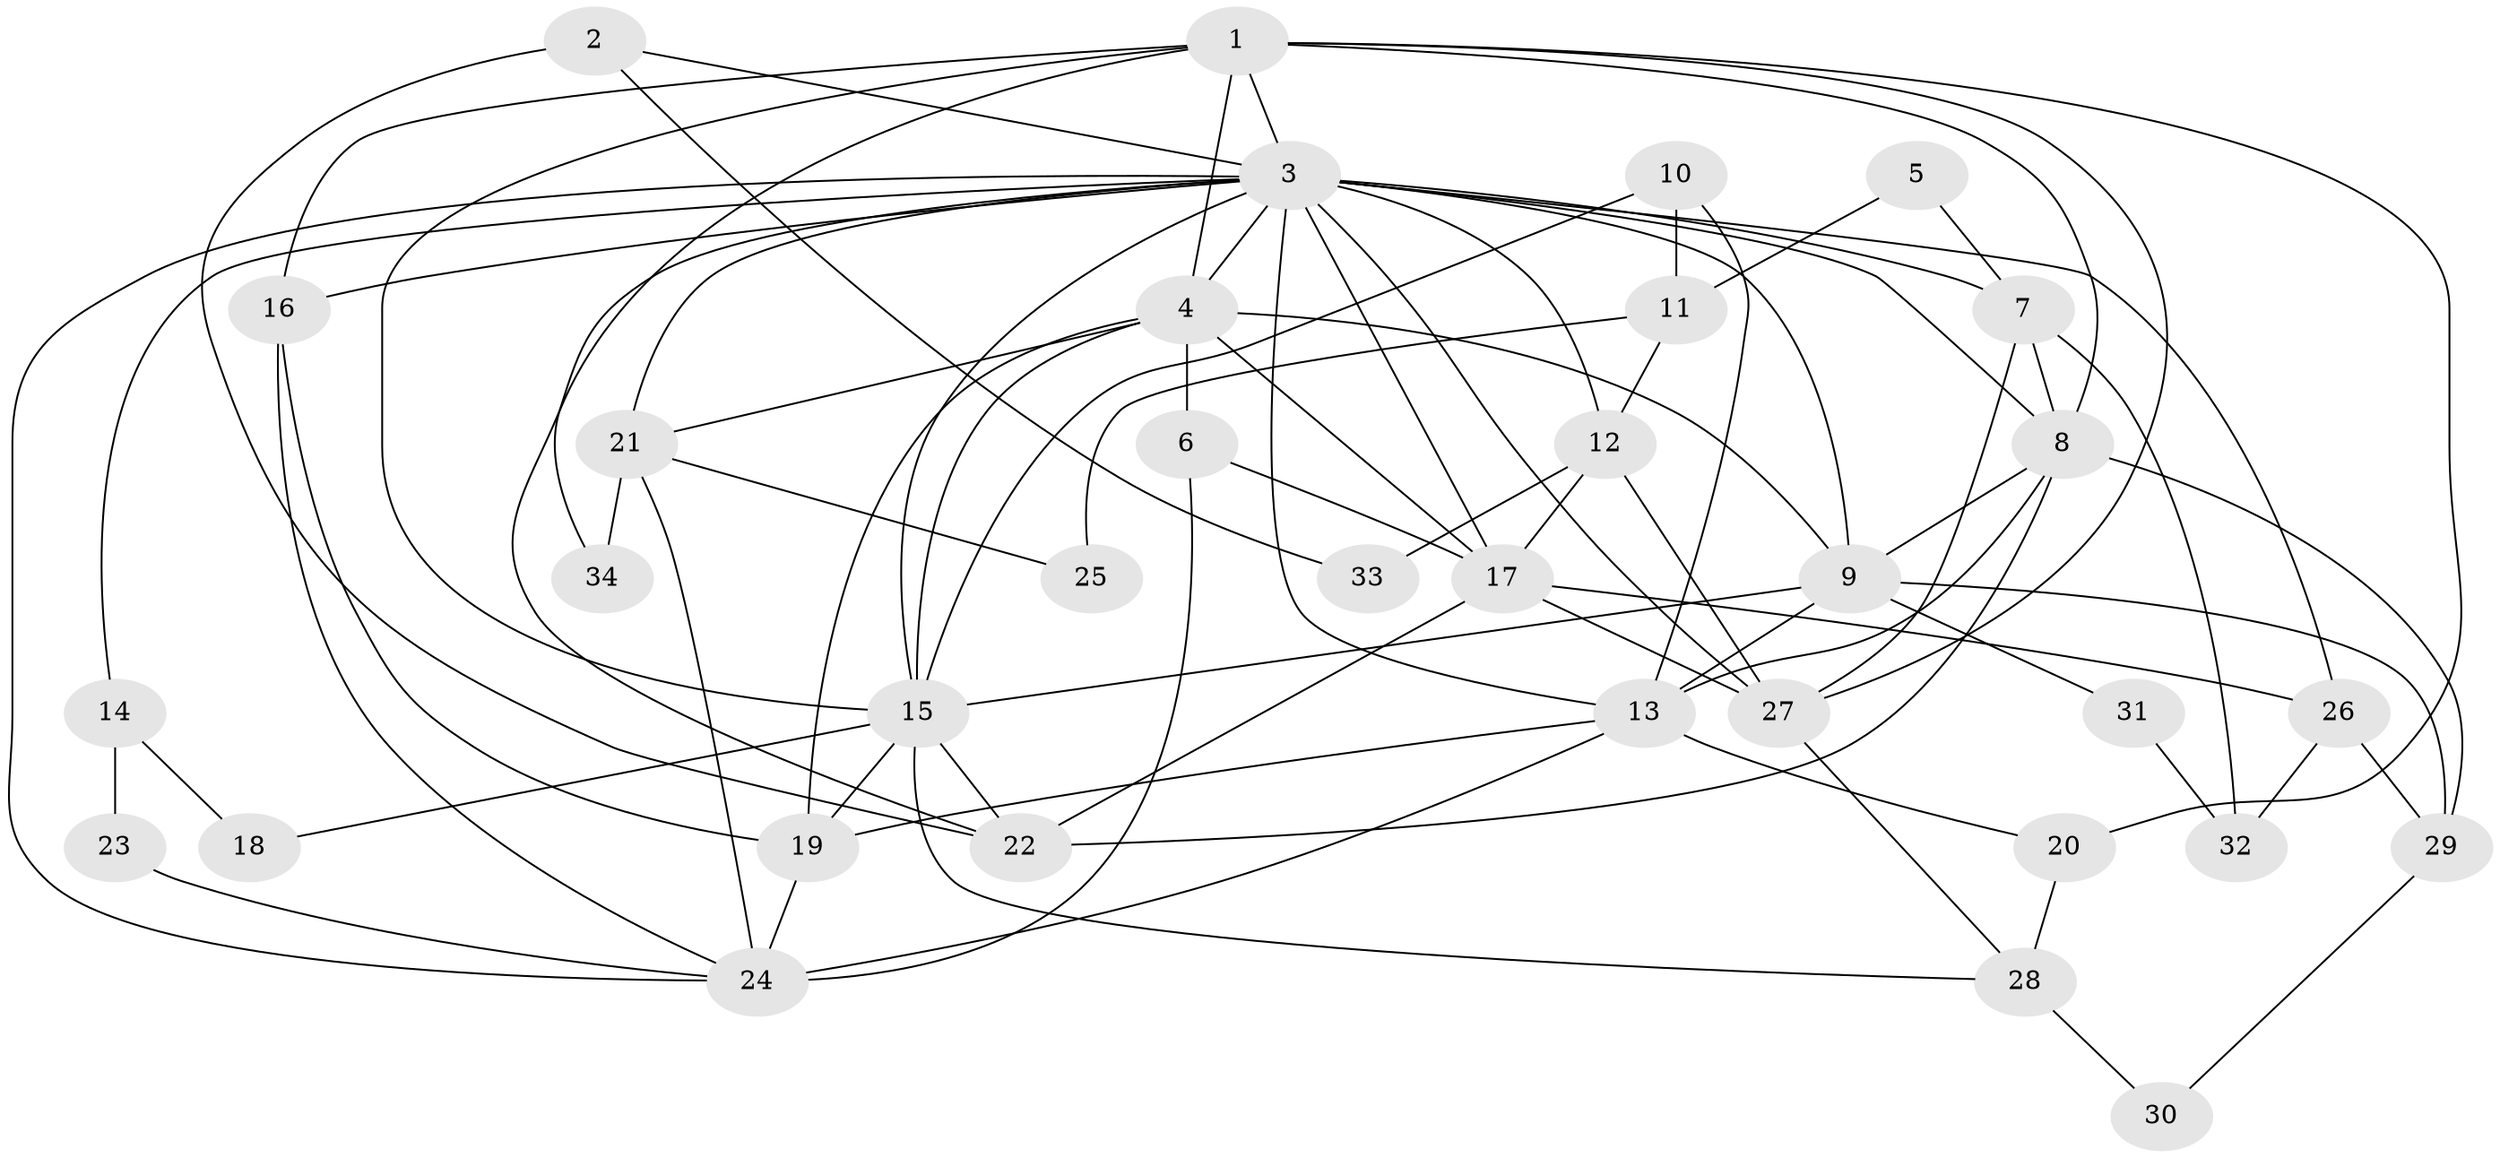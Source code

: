 // original degree distribution, {5: 0.19402985074626866, 3: 0.26865671641791045, 4: 0.22388059701492538, 2: 0.16417910447761194, 8: 0.04477611940298507, 6: 0.08955223880597014, 7: 0.014925373134328358}
// Generated by graph-tools (version 1.1) at 2025/36/03/09/25 02:36:15]
// undirected, 34 vertices, 81 edges
graph export_dot {
graph [start="1"]
  node [color=gray90,style=filled];
  1;
  2;
  3;
  4;
  5;
  6;
  7;
  8;
  9;
  10;
  11;
  12;
  13;
  14;
  15;
  16;
  17;
  18;
  19;
  20;
  21;
  22;
  23;
  24;
  25;
  26;
  27;
  28;
  29;
  30;
  31;
  32;
  33;
  34;
  1 -- 3 [weight=2.0];
  1 -- 4 [weight=3.0];
  1 -- 8 [weight=1.0];
  1 -- 15 [weight=1.0];
  1 -- 16 [weight=1.0];
  1 -- 20 [weight=2.0];
  1 -- 22 [weight=1.0];
  1 -- 27 [weight=1.0];
  2 -- 3 [weight=1.0];
  2 -- 22 [weight=1.0];
  2 -- 33 [weight=1.0];
  3 -- 4 [weight=1.0];
  3 -- 7 [weight=1.0];
  3 -- 8 [weight=1.0];
  3 -- 9 [weight=1.0];
  3 -- 12 [weight=1.0];
  3 -- 13 [weight=1.0];
  3 -- 14 [weight=1.0];
  3 -- 15 [weight=2.0];
  3 -- 16 [weight=1.0];
  3 -- 17 [weight=1.0];
  3 -- 21 [weight=1.0];
  3 -- 24 [weight=1.0];
  3 -- 26 [weight=1.0];
  3 -- 27 [weight=2.0];
  3 -- 34 [weight=1.0];
  4 -- 6 [weight=3.0];
  4 -- 9 [weight=2.0];
  4 -- 15 [weight=3.0];
  4 -- 17 [weight=2.0];
  4 -- 19 [weight=1.0];
  4 -- 21 [weight=2.0];
  5 -- 7 [weight=1.0];
  5 -- 11 [weight=1.0];
  6 -- 17 [weight=1.0];
  6 -- 24 [weight=1.0];
  7 -- 8 [weight=1.0];
  7 -- 27 [weight=1.0];
  7 -- 32 [weight=1.0];
  8 -- 9 [weight=1.0];
  8 -- 13 [weight=2.0];
  8 -- 22 [weight=1.0];
  8 -- 29 [weight=1.0];
  9 -- 13 [weight=1.0];
  9 -- 15 [weight=1.0];
  9 -- 29 [weight=1.0];
  9 -- 31 [weight=1.0];
  10 -- 11 [weight=1.0];
  10 -- 13 [weight=1.0];
  10 -- 15 [weight=1.0];
  11 -- 12 [weight=1.0];
  11 -- 25 [weight=1.0];
  12 -- 17 [weight=2.0];
  12 -- 27 [weight=1.0];
  12 -- 33 [weight=1.0];
  13 -- 19 [weight=1.0];
  13 -- 20 [weight=1.0];
  13 -- 24 [weight=2.0];
  14 -- 18 [weight=1.0];
  14 -- 23 [weight=1.0];
  15 -- 18 [weight=1.0];
  15 -- 19 [weight=1.0];
  15 -- 22 [weight=1.0];
  15 -- 28 [weight=1.0];
  16 -- 19 [weight=1.0];
  16 -- 24 [weight=1.0];
  17 -- 22 [weight=1.0];
  17 -- 26 [weight=1.0];
  17 -- 27 [weight=1.0];
  19 -- 24 [weight=1.0];
  20 -- 28 [weight=1.0];
  21 -- 24 [weight=1.0];
  21 -- 25 [weight=1.0];
  21 -- 34 [weight=1.0];
  23 -- 24 [weight=1.0];
  26 -- 29 [weight=1.0];
  26 -- 32 [weight=1.0];
  27 -- 28 [weight=1.0];
  28 -- 30 [weight=1.0];
  29 -- 30 [weight=1.0];
  31 -- 32 [weight=1.0];
}
